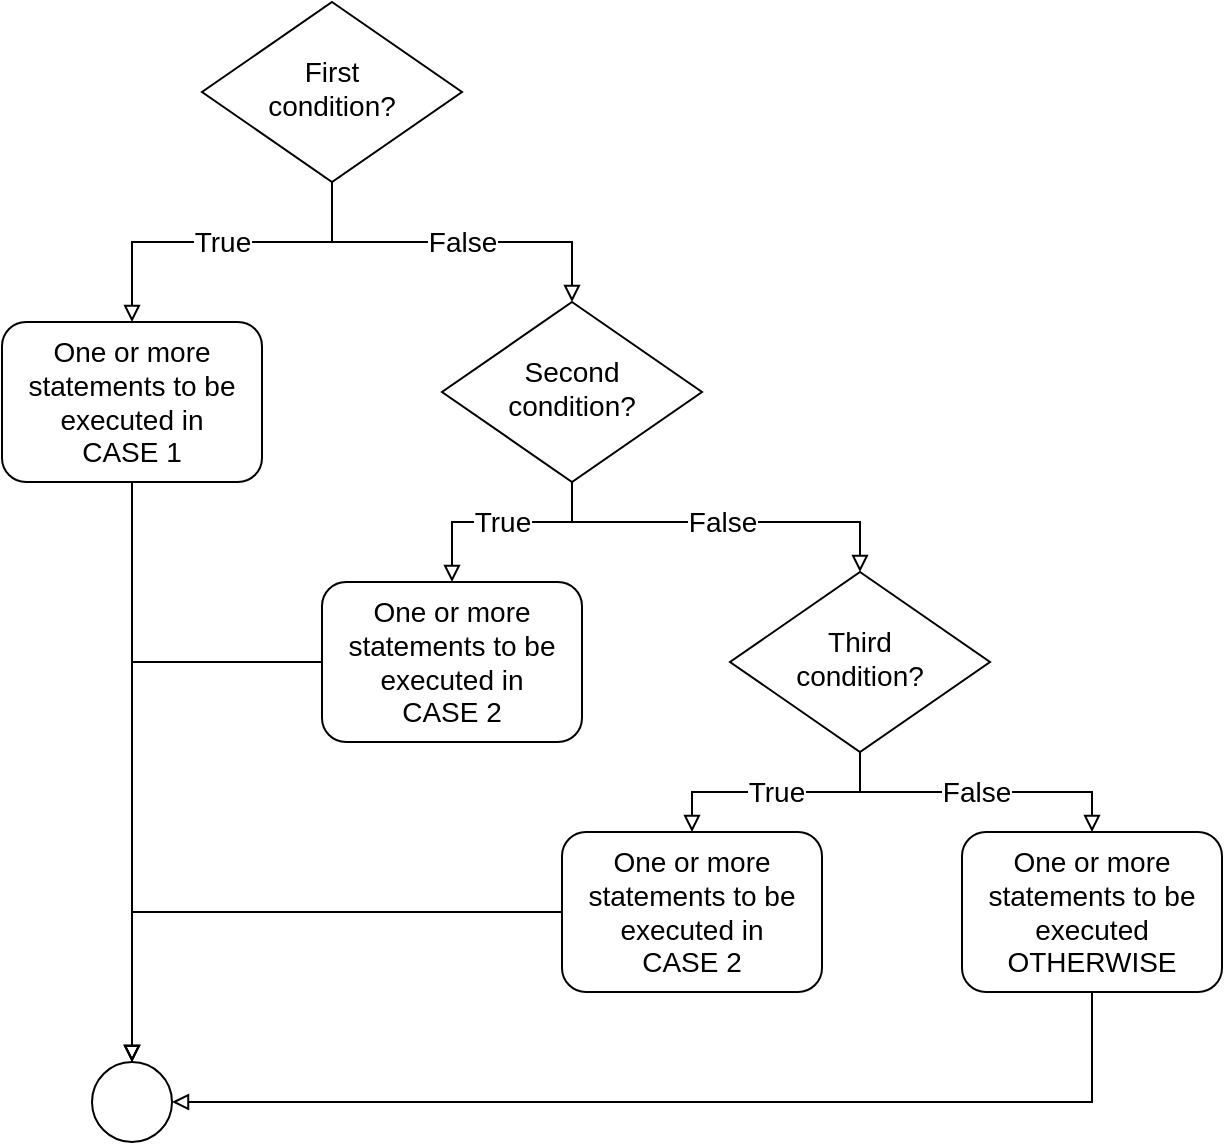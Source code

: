 <mxfile version="12.7.4" type="device"><diagram id="C5RBs43oDa-KdzZeNtuy" name="Page-1"><mxGraphModel dx="1038" dy="531" grid="1" gridSize="10" guides="1" tooltips="1" connect="1" arrows="1" fold="1" page="1" pageScale="1" pageWidth="827" pageHeight="1169" math="0" shadow="0"><root><mxCell id="WIyWlLk6GJQsqaUBKTNV-0"/><mxCell id="WIyWlLk6GJQsqaUBKTNV-1" parent="WIyWlLk6GJQsqaUBKTNV-0"/><mxCell id="7kUeNe8gwM-oFzCaWB0E-4" value="True" style="edgeStyle=orthogonalEdgeStyle;rounded=0;orthogonalLoop=1;jettySize=auto;html=1;entryX=0.5;entryY=0;entryDx=0;entryDy=0;endArrow=block;endFill=0;exitX=0.5;exitY=1;exitDx=0;exitDy=0;fontSize=14;" edge="1" parent="WIyWlLk6GJQsqaUBKTNV-1" source="WIyWlLk6GJQsqaUBKTNV-6" target="WIyWlLk6GJQsqaUBKTNV-12"><mxGeometry relative="1" as="geometry"><Array as="points"><mxPoint x="215" y="250"/><mxPoint x="115" y="250"/></Array><mxPoint as="offset"/></mxGeometry></mxCell><mxCell id="7kUeNe8gwM-oFzCaWB0E-24" value="False" style="edgeStyle=orthogonalEdgeStyle;rounded=0;orthogonalLoop=1;jettySize=auto;html=1;entryX=0.5;entryY=0;entryDx=0;entryDy=0;endArrow=block;endFill=0;fontSize=14;" edge="1" parent="WIyWlLk6GJQsqaUBKTNV-1" source="WIyWlLk6GJQsqaUBKTNV-6" target="7kUeNe8gwM-oFzCaWB0E-17"><mxGeometry x="0.056" relative="1" as="geometry"><Array as="points"><mxPoint x="215" y="250"/><mxPoint x="335" y="250"/></Array><mxPoint as="offset"/></mxGeometry></mxCell><mxCell id="WIyWlLk6GJQsqaUBKTNV-6" value="First&lt;br&gt;condition?" style="rhombus;whiteSpace=wrap;html=1;shadow=0;fontFamily=Helvetica;fontSize=14;align=center;strokeWidth=1;spacing=6;spacingTop=-4;fontStyle=0" parent="WIyWlLk6GJQsqaUBKTNV-1" vertex="1"><mxGeometry x="150" y="130" width="130" height="90" as="geometry"/></mxCell><mxCell id="7kUeNe8gwM-oFzCaWB0E-21" style="edgeStyle=orthogonalEdgeStyle;rounded=0;orthogonalLoop=1;jettySize=auto;html=1;entryX=0.5;entryY=0;entryDx=0;entryDy=0;endArrow=block;endFill=0;fontSize=14;" edge="1" parent="WIyWlLk6GJQsqaUBKTNV-1" source="WIyWlLk6GJQsqaUBKTNV-7" target="7kUeNe8gwM-oFzCaWB0E-12"><mxGeometry relative="1" as="geometry"/></mxCell><mxCell id="WIyWlLk6GJQsqaUBKTNV-7" value="One or more statements to be executed in&lt;br&gt;CASE 2" style="rounded=1;whiteSpace=wrap;html=1;fontSize=14;glass=0;strokeWidth=1;shadow=0;fontStyle=0" parent="WIyWlLk6GJQsqaUBKTNV-1" vertex="1"><mxGeometry x="210" y="420" width="130" height="80" as="geometry"/></mxCell><mxCell id="7kUeNe8gwM-oFzCaWB0E-20" style="edgeStyle=orthogonalEdgeStyle;rounded=0;orthogonalLoop=1;jettySize=auto;html=1;entryX=0.5;entryY=0;entryDx=0;entryDy=0;endArrow=block;endFill=0;fontSize=14;" edge="1" parent="WIyWlLk6GJQsqaUBKTNV-1" source="WIyWlLk6GJQsqaUBKTNV-12" target="7kUeNe8gwM-oFzCaWB0E-12"><mxGeometry relative="1" as="geometry"/></mxCell><mxCell id="WIyWlLk6GJQsqaUBKTNV-12" value="One or more statements to be executed in&lt;br&gt;CASE 1" style="rounded=1;whiteSpace=wrap;html=1;fontSize=14;glass=0;strokeWidth=1;shadow=0;fontStyle=0" parent="WIyWlLk6GJQsqaUBKTNV-1" vertex="1"><mxGeometry x="50" y="290" width="130" height="80" as="geometry"/></mxCell><mxCell id="7kUeNe8gwM-oFzCaWB0E-23" style="edgeStyle=orthogonalEdgeStyle;rounded=0;orthogonalLoop=1;jettySize=auto;html=1;entryX=1;entryY=0.5;entryDx=0;entryDy=0;endArrow=block;endFill=0;fontSize=14;" edge="1" parent="WIyWlLk6GJQsqaUBKTNV-1" source="7kUeNe8gwM-oFzCaWB0E-1" target="7kUeNe8gwM-oFzCaWB0E-12"><mxGeometry relative="1" as="geometry"><Array as="points"><mxPoint x="595" y="680"/></Array></mxGeometry></mxCell><mxCell id="7kUeNe8gwM-oFzCaWB0E-1" value="One or more statements to be executed&lt;br&gt;OTHERWISE" style="rounded=1;whiteSpace=wrap;html=1;fontSize=14;glass=0;strokeWidth=1;shadow=0;fontStyle=0" vertex="1" parent="WIyWlLk6GJQsqaUBKTNV-1"><mxGeometry x="530" y="545" width="130" height="80" as="geometry"/></mxCell><mxCell id="7kUeNe8gwM-oFzCaWB0E-12" value="" style="ellipse;whiteSpace=wrap;html=1;aspect=fixed;fontSize=14;" vertex="1" parent="WIyWlLk6GJQsqaUBKTNV-1"><mxGeometry x="95" y="660" width="40" height="40" as="geometry"/></mxCell><mxCell id="7kUeNe8gwM-oFzCaWB0E-25" value="True" style="edgeStyle=orthogonalEdgeStyle;rounded=0;orthogonalLoop=1;jettySize=auto;html=1;entryX=0.5;entryY=0;entryDx=0;entryDy=0;endArrow=block;endFill=0;fontSize=14;" edge="1" parent="WIyWlLk6GJQsqaUBKTNV-1" source="7kUeNe8gwM-oFzCaWB0E-17" target="WIyWlLk6GJQsqaUBKTNV-7"><mxGeometry relative="1" as="geometry"><Array as="points"><mxPoint x="335" y="390"/><mxPoint x="275" y="390"/></Array></mxGeometry></mxCell><mxCell id="7kUeNe8gwM-oFzCaWB0E-26" value="False" style="edgeStyle=orthogonalEdgeStyle;rounded=0;orthogonalLoop=1;jettySize=auto;html=1;entryX=0.5;entryY=0;entryDx=0;entryDy=0;endArrow=block;endFill=0;fontSize=14;" edge="1" parent="WIyWlLk6GJQsqaUBKTNV-1" source="7kUeNe8gwM-oFzCaWB0E-17" target="7kUeNe8gwM-oFzCaWB0E-18"><mxGeometry relative="1" as="geometry"><Array as="points"><mxPoint x="335" y="390"/><mxPoint x="479" y="390"/></Array></mxGeometry></mxCell><mxCell id="7kUeNe8gwM-oFzCaWB0E-17" value="Second&lt;br&gt;condition?" style="rhombus;whiteSpace=wrap;html=1;shadow=0;fontFamily=Helvetica;fontSize=14;align=center;strokeWidth=1;spacing=6;spacingTop=-4;fontStyle=0" vertex="1" parent="WIyWlLk6GJQsqaUBKTNV-1"><mxGeometry x="270" y="280" width="130" height="90" as="geometry"/></mxCell><mxCell id="7kUeNe8gwM-oFzCaWB0E-27" value="True" style="edgeStyle=orthogonalEdgeStyle;rounded=0;orthogonalLoop=1;jettySize=auto;html=1;entryX=0.5;entryY=0;entryDx=0;entryDy=0;endArrow=block;endFill=0;fontSize=14;" edge="1" parent="WIyWlLk6GJQsqaUBKTNV-1" source="7kUeNe8gwM-oFzCaWB0E-18" target="7kUeNe8gwM-oFzCaWB0E-19"><mxGeometry relative="1" as="geometry"/></mxCell><mxCell id="7kUeNe8gwM-oFzCaWB0E-28" value="False" style="edgeStyle=orthogonalEdgeStyle;rounded=0;orthogonalLoop=1;jettySize=auto;html=1;entryX=0.5;entryY=0;entryDx=0;entryDy=0;endArrow=block;endFill=0;fontSize=14;" edge="1" parent="WIyWlLk6GJQsqaUBKTNV-1" source="7kUeNe8gwM-oFzCaWB0E-18" target="7kUeNe8gwM-oFzCaWB0E-1"><mxGeometry relative="1" as="geometry"/></mxCell><mxCell id="7kUeNe8gwM-oFzCaWB0E-18" value="Third&lt;br&gt;condition?" style="rhombus;whiteSpace=wrap;html=1;shadow=0;fontFamily=Helvetica;fontSize=14;align=center;strokeWidth=1;spacing=6;spacingTop=-4;fontStyle=0" vertex="1" parent="WIyWlLk6GJQsqaUBKTNV-1"><mxGeometry x="414" y="415" width="130" height="90" as="geometry"/></mxCell><mxCell id="7kUeNe8gwM-oFzCaWB0E-22" style="edgeStyle=orthogonalEdgeStyle;rounded=0;orthogonalLoop=1;jettySize=auto;html=1;entryX=0.5;entryY=0;entryDx=0;entryDy=0;endArrow=block;endFill=0;fontSize=14;" edge="1" parent="WIyWlLk6GJQsqaUBKTNV-1" source="7kUeNe8gwM-oFzCaWB0E-19" target="7kUeNe8gwM-oFzCaWB0E-12"><mxGeometry relative="1" as="geometry"/></mxCell><mxCell id="7kUeNe8gwM-oFzCaWB0E-19" value="One or more statements to be executed in&lt;br&gt;CASE 2" style="rounded=1;whiteSpace=wrap;html=1;fontSize=14;glass=0;strokeWidth=1;shadow=0;fontStyle=0" vertex="1" parent="WIyWlLk6GJQsqaUBKTNV-1"><mxGeometry x="330" y="545" width="130" height="80" as="geometry"/></mxCell></root></mxGraphModel></diagram></mxfile>